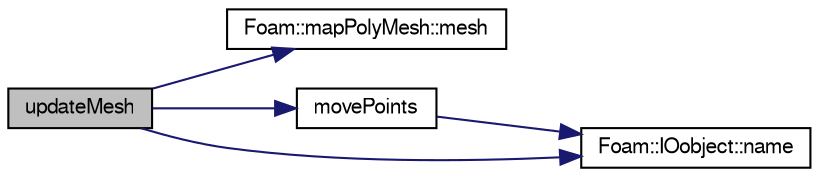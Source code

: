 digraph "updateMesh"
{
  bgcolor="transparent";
  edge [fontname="FreeSans",fontsize="10",labelfontname="FreeSans",labelfontsize="10"];
  node [fontname="FreeSans",fontsize="10",shape=record];
  rankdir="LR";
  Node68 [label="updateMesh",height=0.2,width=0.4,color="black", fillcolor="grey75", style="filled", fontcolor="black"];
  Node68 -> Node69 [color="midnightblue",fontsize="10",style="solid",fontname="FreeSans"];
  Node69 [label="Foam::mapPolyMesh::mesh",height=0.2,width=0.4,color="black",URL="$a27386.html#ae78c91f8ff731c07ccc4351d9fe861ba",tooltip="Return polyMesh. "];
  Node68 -> Node70 [color="midnightblue",fontsize="10",style="solid",fontname="FreeSans"];
  Node70 [label="movePoints",height=0.2,width=0.4,color="black",URL="$a26134.html#a66fa500d6452898eb1bb9342e534f6aa",tooltip="Update for changes of mesh. "];
  Node70 -> Node71 [color="midnightblue",fontsize="10",style="solid",fontname="FreeSans"];
  Node71 [label="Foam::IOobject::name",height=0.2,width=0.4,color="black",URL="$a26142.html#acc80e00a8ac919288fb55bd14cc88bf6",tooltip="Return name. "];
  Node68 -> Node71 [color="midnightblue",fontsize="10",style="solid",fontname="FreeSans"];
}
